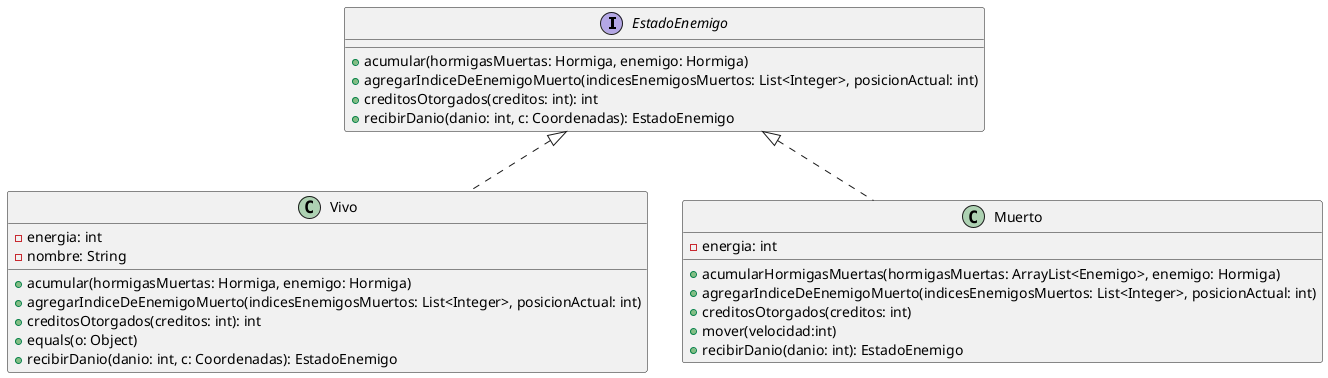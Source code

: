 @startuml
interface EstadoEnemigo {
+ acumular(hormigasMuertas: Hormiga, enemigo: Hormiga)
+ agregarIndiceDeEnemigoMuerto(indicesEnemigosMuertos: List<Integer>, posicionActual: int)
+ creditosOtorgados(creditos: int): int
+ recibirDanio(danio: int, c: Coordenadas): EstadoEnemigo
}

class Vivo {
- energia: int
- nombre: String
+ acumular(hormigasMuertas: Hormiga, enemigo: Hormiga)
+ agregarIndiceDeEnemigoMuerto(indicesEnemigosMuertos: List<Integer>, posicionActual: int)
+ creditosOtorgados(creditos: int): int
+ equals(o: Object)
+ recibirDanio(danio: int, c: Coordenadas): EstadoEnemigo
}

class Muerto {
- energia: int
+ acumularHormigasMuertas(hormigasMuertas: ArrayList<Enemigo>, enemigo: Hormiga)
+ agregarIndiceDeEnemigoMuerto(indicesEnemigosMuertos: List<Integer>, posicionActual: int)
+ creditosOtorgados(creditos: int)
+ mover(velocidad:int)
+ recibirDanio(danio: int): EstadoEnemigo
}

EstadoEnemigo <|.. Vivo
EstadoEnemigo <|.. Muerto
@enduml
